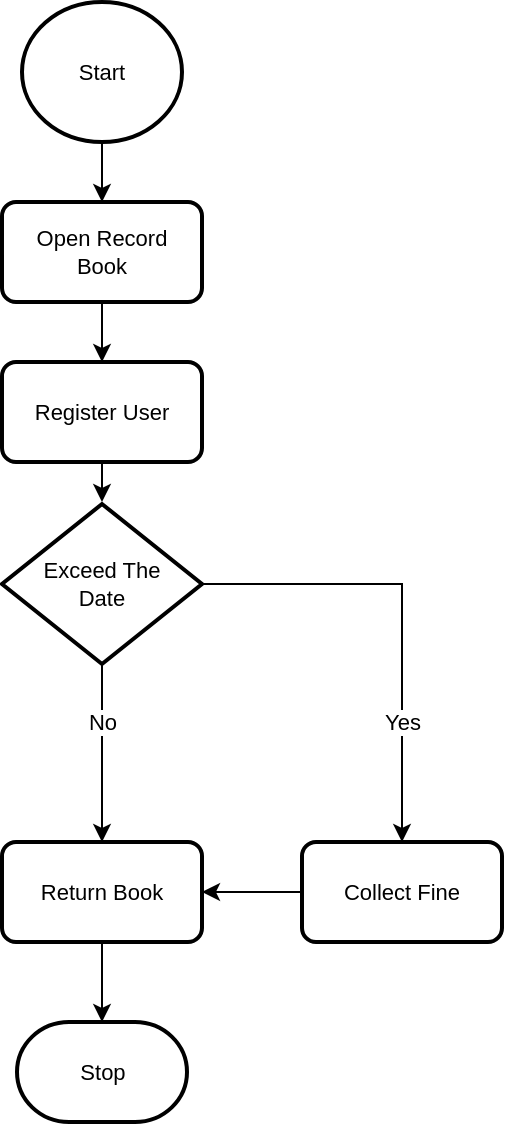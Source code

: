 <mxfile version="12.5.1" type="google"><diagram id="kwFouhV5zHwR15hZ-hDB" name="Page-1"><mxGraphModel dx="868" dy="443" grid="1" gridSize="10" guides="1" tooltips="1" connect="1" arrows="1" fold="1" page="1" pageScale="1" pageWidth="850" pageHeight="1100" math="0" shadow="0"><root><mxCell id="0"/><mxCell id="1" parent="0"/><mxCell id="kNjK7QffymqCbR6l-eaQ-12" style="edgeStyle=orthogonalEdgeStyle;rounded=0;orthogonalLoop=1;jettySize=auto;html=1;entryX=0.5;entryY=0;entryDx=0;entryDy=0;fontSize=11;" edge="1" parent="1" source="kNjK7QffymqCbR6l-eaQ-1" target="kNjK7QffymqCbR6l-eaQ-3"><mxGeometry relative="1" as="geometry"/></mxCell><mxCell id="kNjK7QffymqCbR6l-eaQ-1" value="Start" style="strokeWidth=2;html=1;shape=mxgraph.flowchart.start_2;whiteSpace=wrap;fontSize=11;" vertex="1" parent="1"><mxGeometry x="390" y="60" width="80" height="70" as="geometry"/></mxCell><mxCell id="kNjK7QffymqCbR6l-eaQ-13" style="edgeStyle=orthogonalEdgeStyle;rounded=0;orthogonalLoop=1;jettySize=auto;html=1;entryX=0.5;entryY=0;entryDx=0;entryDy=0;fontSize=11;" edge="1" parent="1" source="kNjK7QffymqCbR6l-eaQ-3" target="kNjK7QffymqCbR6l-eaQ-4"><mxGeometry relative="1" as="geometry"/></mxCell><mxCell id="kNjK7QffymqCbR6l-eaQ-3" value="&lt;div style=&quot;font-size: 11px&quot;&gt;Open Record &lt;br&gt;&lt;/div&gt;&lt;div style=&quot;font-size: 11px&quot;&gt;Book&lt;br&gt;&lt;/div&gt;" style="rounded=1;whiteSpace=wrap;html=1;absoluteArcSize=1;arcSize=14;strokeWidth=2;" vertex="1" parent="1"><mxGeometry x="380" y="160" width="100" height="50" as="geometry"/></mxCell><mxCell id="kNjK7QffymqCbR6l-eaQ-14" style="edgeStyle=orthogonalEdgeStyle;rounded=0;orthogonalLoop=1;jettySize=auto;html=1;fontSize=11;" edge="1" parent="1" source="kNjK7QffymqCbR6l-eaQ-4"><mxGeometry relative="1" as="geometry"><mxPoint x="430" y="310" as="targetPoint"/></mxGeometry></mxCell><mxCell id="kNjK7QffymqCbR6l-eaQ-4" value="Register User" style="rounded=1;whiteSpace=wrap;html=1;absoluteArcSize=1;arcSize=14;strokeWidth=2;fontSize=11;" vertex="1" parent="1"><mxGeometry x="380" y="240" width="100" height="50" as="geometry"/></mxCell><mxCell id="kNjK7QffymqCbR6l-eaQ-8" value="Yes" style="edgeStyle=orthogonalEdgeStyle;rounded=0;orthogonalLoop=1;jettySize=auto;html=1;entryX=0.5;entryY=0;entryDx=0;entryDy=0;fontSize=11;" edge="1" parent="1" source="kNjK7QffymqCbR6l-eaQ-5" target="kNjK7QffymqCbR6l-eaQ-7"><mxGeometry x="0.476" relative="1" as="geometry"><mxPoint as="offset"/></mxGeometry></mxCell><mxCell id="kNjK7QffymqCbR6l-eaQ-11" value="No" style="edgeStyle=orthogonalEdgeStyle;rounded=0;orthogonalLoop=1;jettySize=auto;html=1;entryX=0.5;entryY=0;entryDx=0;entryDy=0;fontSize=11;" edge="1" parent="1" source="kNjK7QffymqCbR6l-eaQ-5" target="kNjK7QffymqCbR6l-eaQ-9"><mxGeometry x="-0.348" relative="1" as="geometry"><mxPoint as="offset"/></mxGeometry></mxCell><mxCell id="kNjK7QffymqCbR6l-eaQ-5" value="&lt;div&gt;Exceed The&lt;/div&gt;&lt;div&gt; Date&lt;/div&gt;" style="strokeWidth=2;html=1;shape=mxgraph.flowchart.decision;whiteSpace=wrap;fontSize=11;" vertex="1" parent="1"><mxGeometry x="380" y="311" width="100" height="80" as="geometry"/></mxCell><mxCell id="kNjK7QffymqCbR6l-eaQ-15" style="edgeStyle=orthogonalEdgeStyle;rounded=0;orthogonalLoop=1;jettySize=auto;html=1;entryX=1;entryY=0.5;entryDx=0;entryDy=0;fontSize=11;" edge="1" parent="1" source="kNjK7QffymqCbR6l-eaQ-7" target="kNjK7QffymqCbR6l-eaQ-9"><mxGeometry relative="1" as="geometry"/></mxCell><mxCell id="kNjK7QffymqCbR6l-eaQ-7" value="Collect Fine" style="rounded=1;whiteSpace=wrap;html=1;absoluteArcSize=1;arcSize=14;strokeWidth=2;fontSize=11;" vertex="1" parent="1"><mxGeometry x="530" y="480" width="100" height="50" as="geometry"/></mxCell><mxCell id="kNjK7QffymqCbR6l-eaQ-22" value="" style="edgeStyle=orthogonalEdgeStyle;rounded=0;orthogonalLoop=1;jettySize=auto;html=1;fontSize=11;" edge="1" parent="1" source="kNjK7QffymqCbR6l-eaQ-9" target="kNjK7QffymqCbR6l-eaQ-16"><mxGeometry relative="1" as="geometry"/></mxCell><mxCell id="kNjK7QffymqCbR6l-eaQ-9" value="Return Book" style="rounded=1;whiteSpace=wrap;html=1;absoluteArcSize=1;arcSize=14;strokeWidth=2;fontSize=11;" vertex="1" parent="1"><mxGeometry x="380" y="480" width="100" height="50" as="geometry"/></mxCell><mxCell id="kNjK7QffymqCbR6l-eaQ-16" value="Stop" style="strokeWidth=2;html=1;shape=mxgraph.flowchart.terminator;whiteSpace=wrap;fontSize=11;" vertex="1" parent="1"><mxGeometry x="387.5" y="570" width="85" height="50" as="geometry"/></mxCell></root></mxGraphModel></diagram></mxfile>